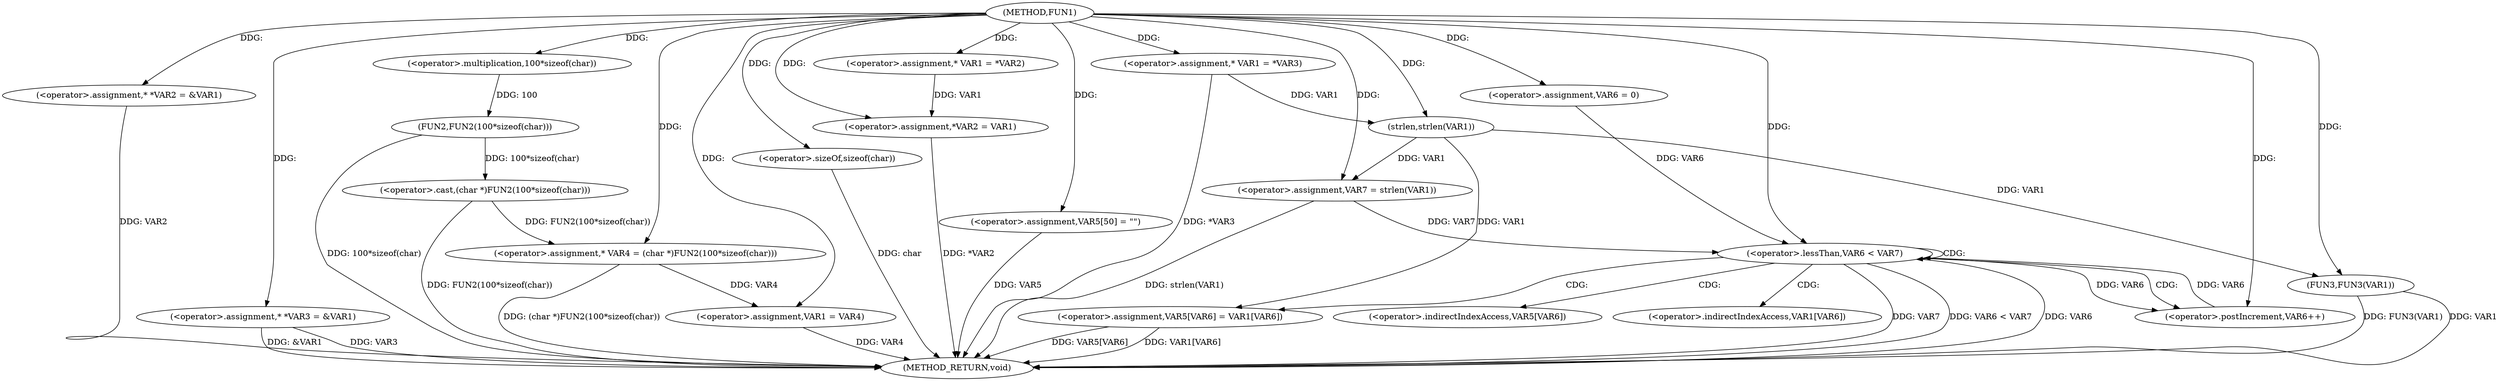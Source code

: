 digraph FUN1 {  
"1000100" [label = "(METHOD,FUN1)" ]
"1000172" [label = "(METHOD_RETURN,void)" ]
"1000104" [label = "(<operator>.assignment,* *VAR2 = &VAR1)" ]
"1000109" [label = "(<operator>.assignment,* *VAR3 = &VAR1)" ]
"1000114" [label = "(<operator>.assignment,* VAR4 = (char *)FUN2(100*sizeof(char)))" ]
"1000116" [label = "(<operator>.cast,(char *)FUN2(100*sizeof(char)))" ]
"1000118" [label = "(FUN2,FUN2(100*sizeof(char)))" ]
"1000119" [label = "(<operator>.multiplication,100*sizeof(char))" ]
"1000121" [label = "(<operator>.sizeOf,sizeof(char))" ]
"1000123" [label = "(<operator>.assignment,VAR1 = VAR4)" ]
"1000128" [label = "(<operator>.assignment,* VAR1 = *VAR2)" ]
"1000132" [label = "(<operator>.assignment,*VAR2 = VAR1)" ]
"1000138" [label = "(<operator>.assignment,* VAR1 = *VAR3)" ]
"1000144" [label = "(<operator>.assignment,VAR5[50] = \"\")" ]
"1000149" [label = "(<operator>.assignment,VAR7 = strlen(VAR1))" ]
"1000151" [label = "(strlen,strlen(VAR1))" ]
"1000154" [label = "(<operator>.assignment,VAR6 = 0)" ]
"1000157" [label = "(<operator>.lessThan,VAR6 < VAR7)" ]
"1000160" [label = "(<operator>.postIncrement,VAR6++)" ]
"1000163" [label = "(<operator>.assignment,VAR5[VAR6] = VAR1[VAR6])" ]
"1000170" [label = "(FUN3,FUN3(VAR1))" ]
"1000164" [label = "(<operator>.indirectIndexAccess,VAR5[VAR6])" ]
"1000167" [label = "(<operator>.indirectIndexAccess,VAR1[VAR6])" ]
  "1000157" -> "1000172"  [ label = "DDG: VAR7"] 
  "1000163" -> "1000172"  [ label = "DDG: VAR5[VAR6]"] 
  "1000123" -> "1000172"  [ label = "DDG: VAR4"] 
  "1000149" -> "1000172"  [ label = "DDG: strlen(VAR1)"] 
  "1000157" -> "1000172"  [ label = "DDG: VAR6 < VAR7"] 
  "1000104" -> "1000172"  [ label = "DDG: VAR2"] 
  "1000138" -> "1000172"  [ label = "DDG: *VAR3"] 
  "1000116" -> "1000172"  [ label = "DDG: FUN2(100*sizeof(char))"] 
  "1000132" -> "1000172"  [ label = "DDG: *VAR2"] 
  "1000109" -> "1000172"  [ label = "DDG: VAR3"] 
  "1000170" -> "1000172"  [ label = "DDG: FUN3(VAR1)"] 
  "1000118" -> "1000172"  [ label = "DDG: 100*sizeof(char)"] 
  "1000157" -> "1000172"  [ label = "DDG: VAR6"] 
  "1000163" -> "1000172"  [ label = "DDG: VAR1[VAR6]"] 
  "1000121" -> "1000172"  [ label = "DDG: char"] 
  "1000144" -> "1000172"  [ label = "DDG: VAR5"] 
  "1000170" -> "1000172"  [ label = "DDG: VAR1"] 
  "1000109" -> "1000172"  [ label = "DDG: &VAR1"] 
  "1000114" -> "1000172"  [ label = "DDG: (char *)FUN2(100*sizeof(char))"] 
  "1000100" -> "1000104"  [ label = "DDG: "] 
  "1000100" -> "1000109"  [ label = "DDG: "] 
  "1000116" -> "1000114"  [ label = "DDG: FUN2(100*sizeof(char))"] 
  "1000100" -> "1000114"  [ label = "DDG: "] 
  "1000118" -> "1000116"  [ label = "DDG: 100*sizeof(char)"] 
  "1000119" -> "1000118"  [ label = "DDG: 100"] 
  "1000100" -> "1000119"  [ label = "DDG: "] 
  "1000100" -> "1000121"  [ label = "DDG: "] 
  "1000114" -> "1000123"  [ label = "DDG: VAR4"] 
  "1000100" -> "1000123"  [ label = "DDG: "] 
  "1000100" -> "1000128"  [ label = "DDG: "] 
  "1000128" -> "1000132"  [ label = "DDG: VAR1"] 
  "1000100" -> "1000132"  [ label = "DDG: "] 
  "1000100" -> "1000138"  [ label = "DDG: "] 
  "1000100" -> "1000144"  [ label = "DDG: "] 
  "1000151" -> "1000149"  [ label = "DDG: VAR1"] 
  "1000100" -> "1000149"  [ label = "DDG: "] 
  "1000138" -> "1000151"  [ label = "DDG: VAR1"] 
  "1000100" -> "1000151"  [ label = "DDG: "] 
  "1000100" -> "1000154"  [ label = "DDG: "] 
  "1000154" -> "1000157"  [ label = "DDG: VAR6"] 
  "1000160" -> "1000157"  [ label = "DDG: VAR6"] 
  "1000100" -> "1000157"  [ label = "DDG: "] 
  "1000149" -> "1000157"  [ label = "DDG: VAR7"] 
  "1000157" -> "1000160"  [ label = "DDG: VAR6"] 
  "1000100" -> "1000160"  [ label = "DDG: "] 
  "1000151" -> "1000163"  [ label = "DDG: VAR1"] 
  "1000151" -> "1000170"  [ label = "DDG: VAR1"] 
  "1000100" -> "1000170"  [ label = "DDG: "] 
  "1000157" -> "1000163"  [ label = "CDG: "] 
  "1000157" -> "1000160"  [ label = "CDG: "] 
  "1000157" -> "1000164"  [ label = "CDG: "] 
  "1000157" -> "1000167"  [ label = "CDG: "] 
  "1000157" -> "1000157"  [ label = "CDG: "] 
}
